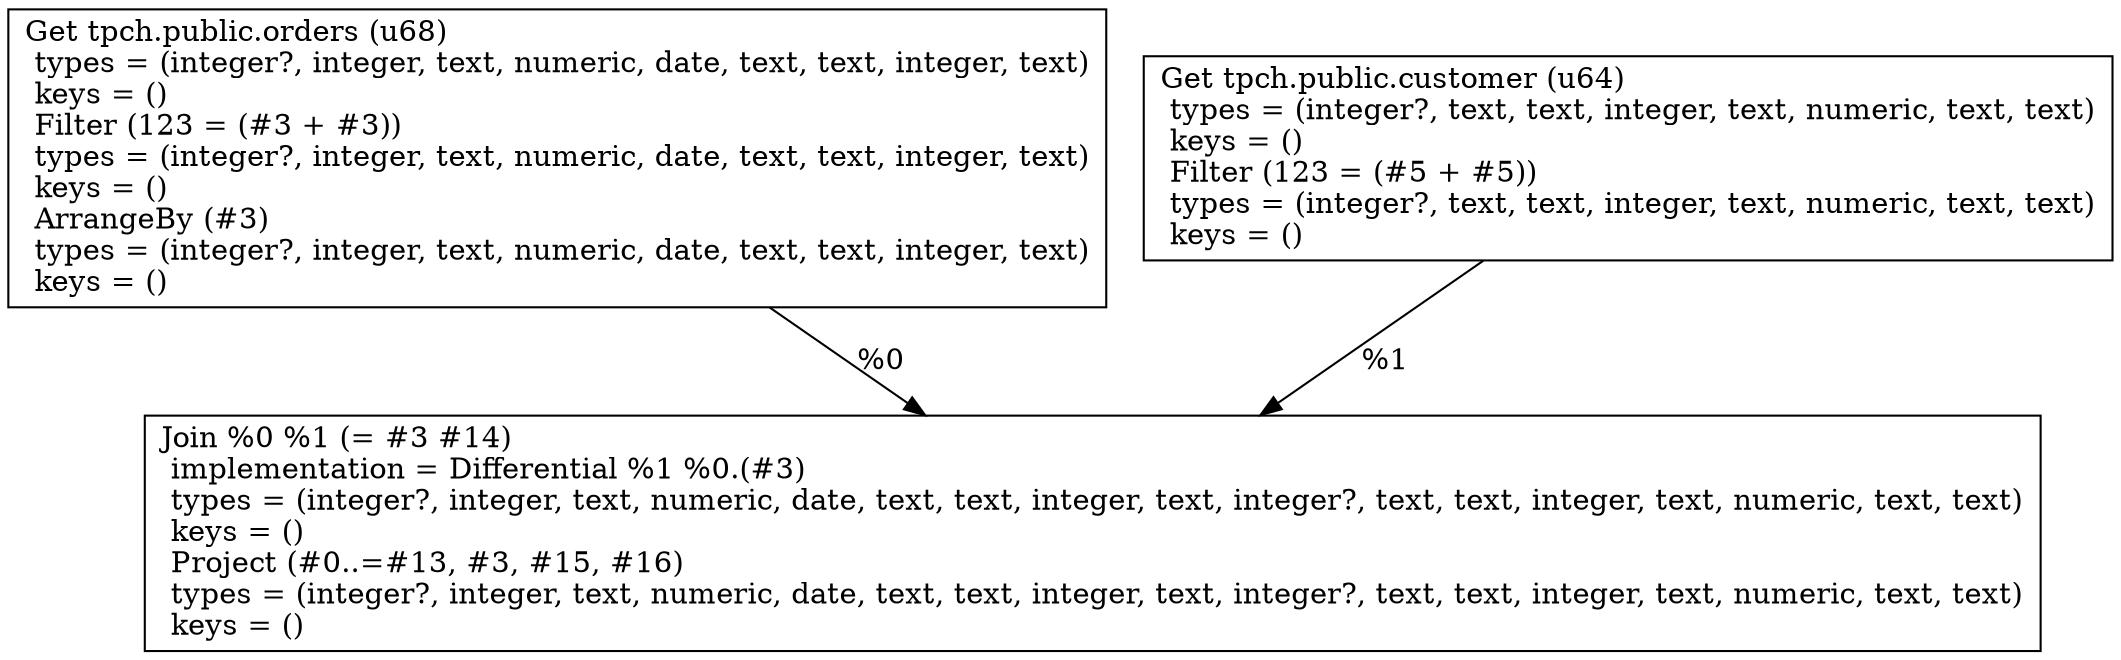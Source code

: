digraph G {
    node0 [shape = record, label=" Get tpch.public.orders (u68)\l  types = (integer?, integer, text, numeric, date, text, text, integer, text)\l  keys = ()\l Filter (123 = (#3 + #3))\l  types = (integer?, integer, text, numeric, date, text, text, integer, text)\l  keys = ()\l ArrangeBy (#3)\l  types = (integer?, integer, text, numeric, date, text, text, integer, text)\l  keys = ()\l"]
    node1 [shape = record, label=" Get tpch.public.customer (u64)\l  types = (integer?, text, text, integer, text, numeric, text, text)\l  keys = ()\l Filter (123 = (#5 + #5))\l  types = (integer?, text, text, integer, text, numeric, text, text)\l  keys = ()\l"]
    node2 [shape = record, label=" Join %0 %1 (= #3 #14)\l  implementation = Differential %1 %0.(#3)\l  types = (integer?, integer, text, numeric, date, text, text, integer, text, integer?, text, text, integer, text, numeric, text, text)\l  keys = ()\l Project (#0..=#13, #3, #15, #16)\l  types = (integer?, integer, text, numeric, date, text, text, integer, text, integer?, text, text, integer, text, numeric, text, text)\l  keys = ()\l"]
    node1 -> node2 [label = "%1\l"]
    node0 -> node2 [label = "%0\l"]
}
